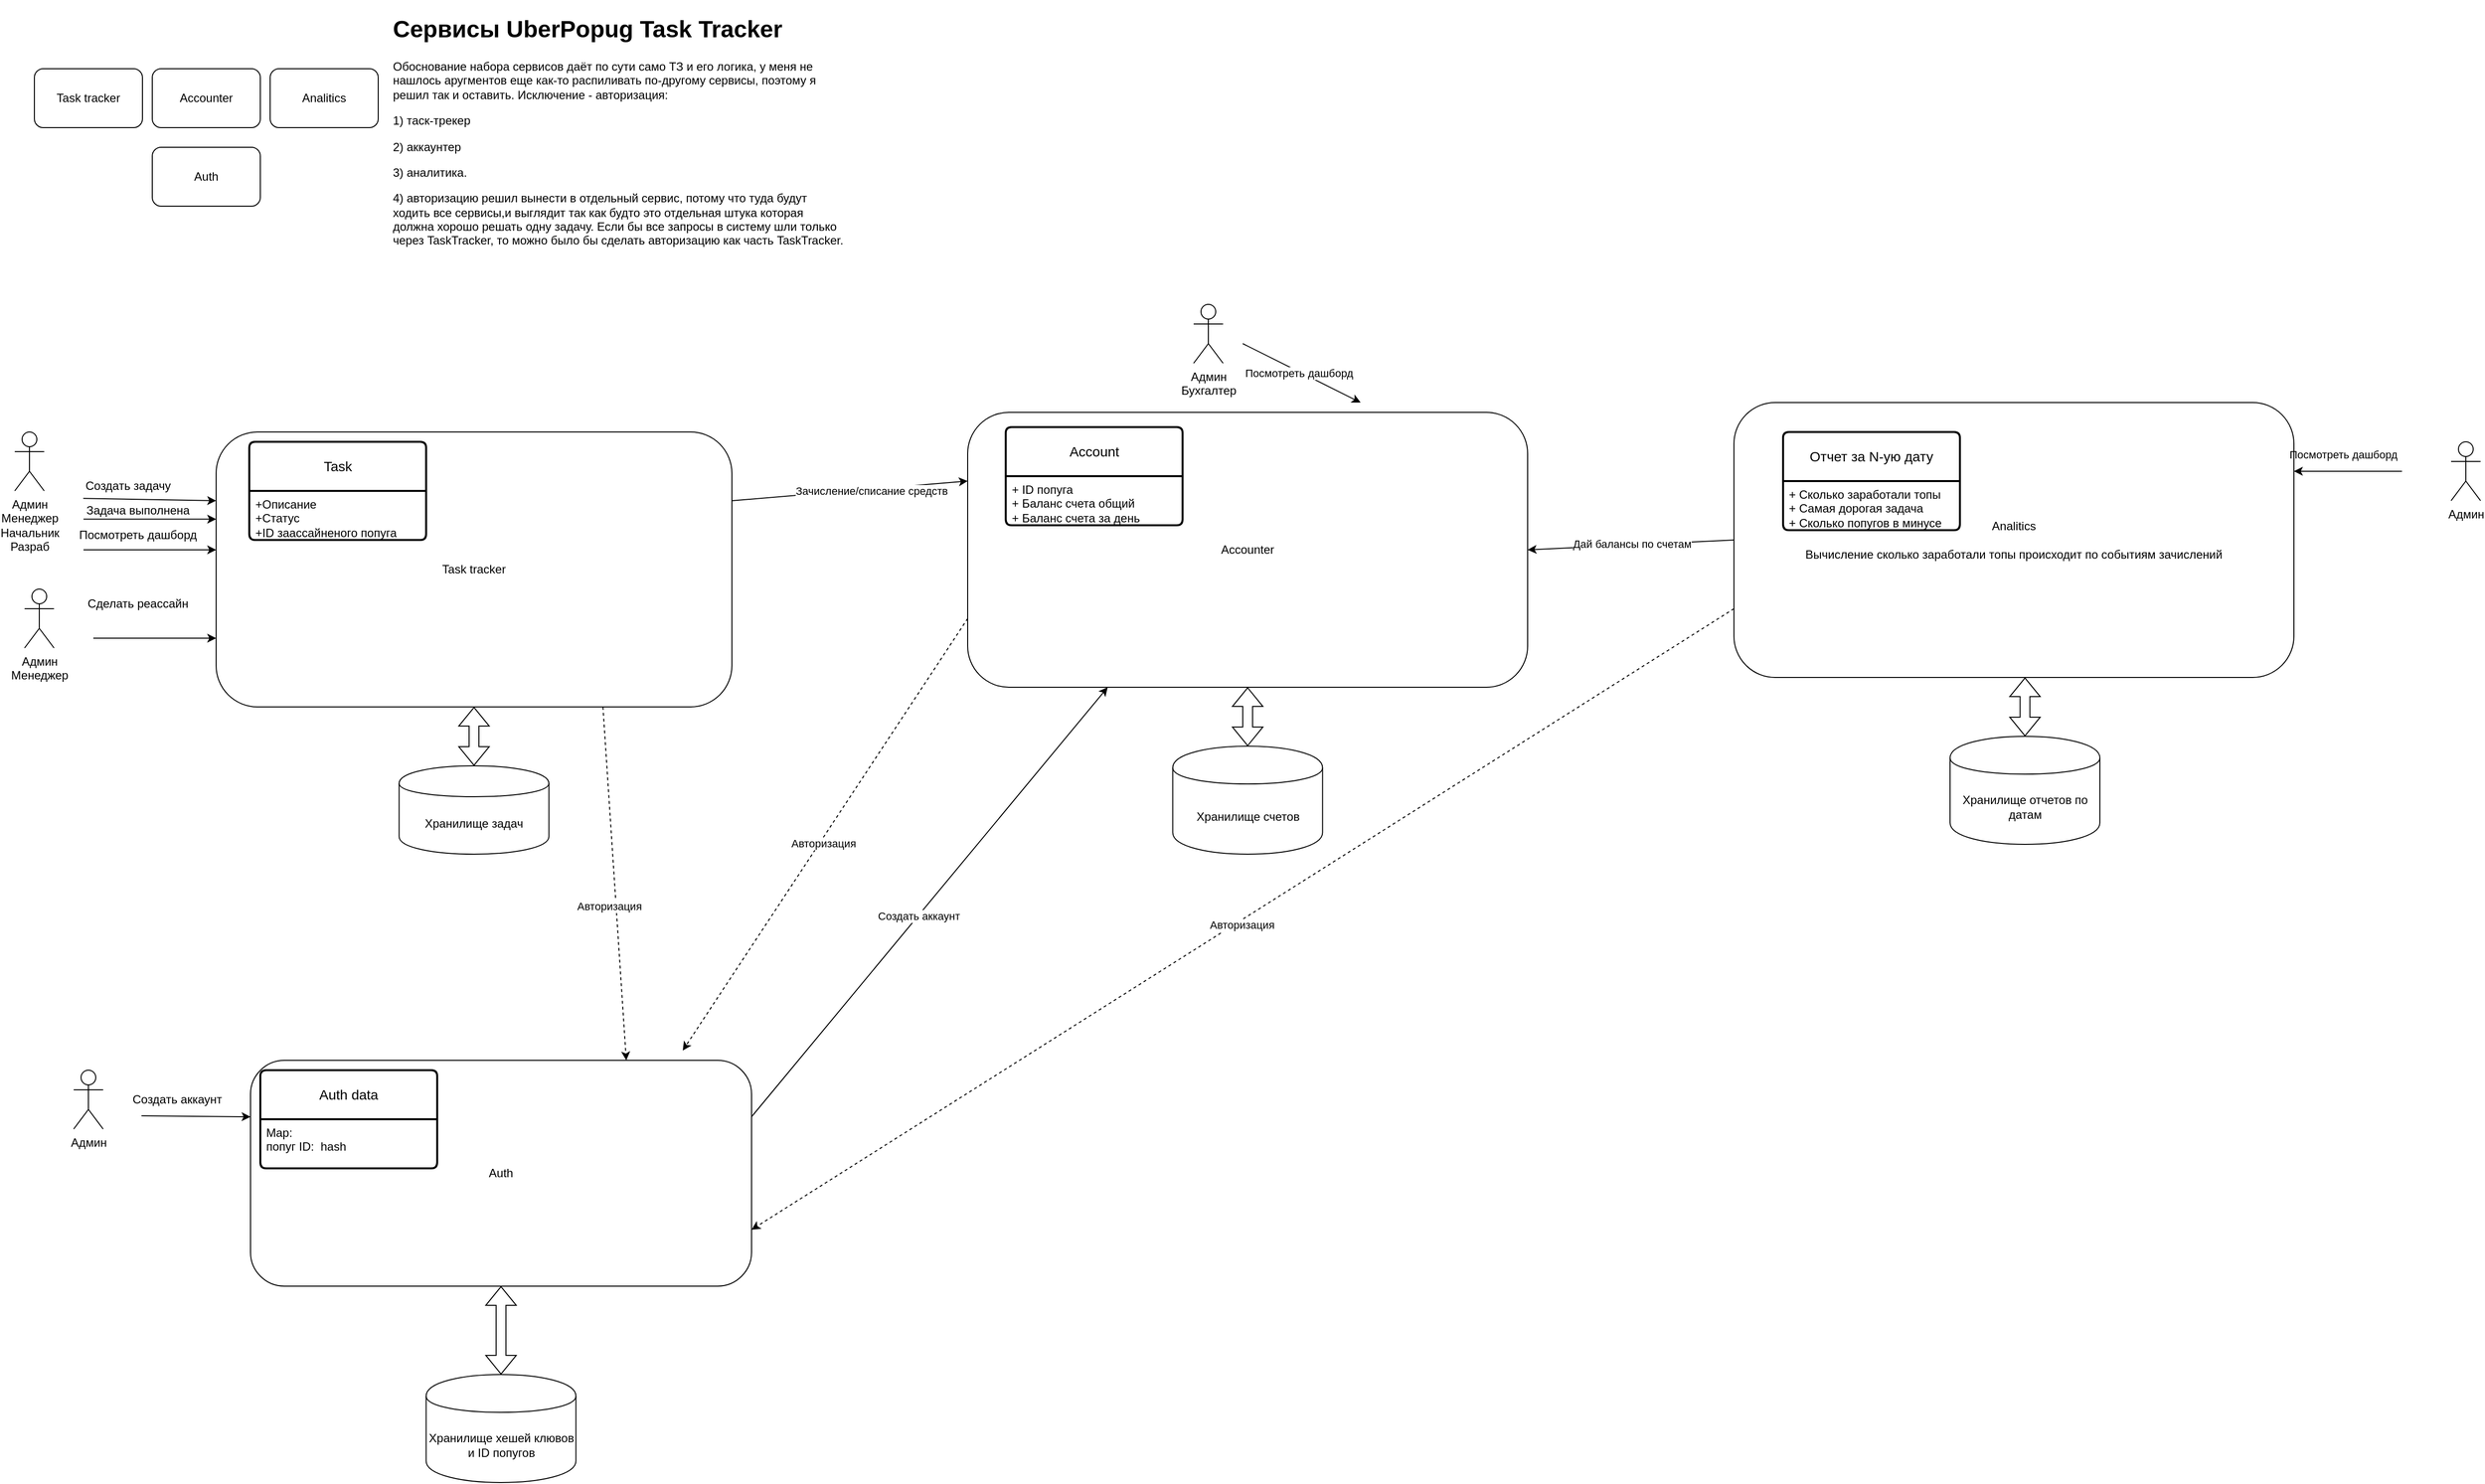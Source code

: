 <mxfile version="21.6.5" type="device">
  <diagram name="Page-1" id="UI03z8Lg2jb07q9TEsR_">
    <mxGraphModel dx="1350" dy="828" grid="1" gridSize="10" guides="1" tooltips="1" connect="1" arrows="1" fold="1" page="1" pageScale="1" pageWidth="850" pageHeight="1100" math="0" shadow="0">
      <root>
        <mxCell id="0" />
        <mxCell id="1" parent="0" />
        <mxCell id="pUyXkUnnda8Ql0HTjDDz-41" value="Accounter" style="rounded=1;whiteSpace=wrap;html=1;" vertex="1" parent="1">
          <mxGeometry x="1190" y="430" width="570" height="280" as="geometry" />
        </mxCell>
        <mxCell id="pUyXkUnnda8Ql0HTjDDz-2" value="&lt;h1&gt;Сервисы UberPopug Task Tracker&lt;/h1&gt;&lt;p&gt;Обоснование набора сервисов даёт по сути само ТЗ и его логика, у меня не нашлось аругментов еще как-то распиливать по-другому сервисы, поэтому я решил так и оставить. Исключение - авторизация:&lt;/p&gt;&lt;p&gt;1) таск-трекер&lt;/p&gt;&lt;p&gt;2) аккаунтер&lt;/p&gt;&lt;p&gt;3) аналитика.&amp;nbsp;&lt;/p&gt;&lt;p&gt;&lt;span style=&quot;background-color: initial;&quot;&gt;4) авторизацию решил вынести в отдельный сервис, потому что туда будут ходить все сервисы,&lt;/span&gt;&lt;span style=&quot;background-color: initial;&quot;&gt;и выглядит так как будто это отдельная штука которая должна хорошо решать одну задачу. Если бы все запросы в систему шли только через TaskTracker, то можно было бы сделать авторизацию как часть TaskTracker.&lt;/span&gt;&lt;/p&gt;" style="text;html=1;strokeColor=none;fillColor=none;spacing=5;spacingTop=-20;whiteSpace=wrap;overflow=hidden;rounded=0;" vertex="1" parent="1">
          <mxGeometry x="600" y="20" width="470" height="360" as="geometry" />
        </mxCell>
        <mxCell id="pUyXkUnnda8Ql0HTjDDz-66" style="rounded=0;orthogonalLoop=1;jettySize=auto;html=1;exitX=1;exitY=0.25;exitDx=0;exitDy=0;entryX=0;entryY=0.25;entryDx=0;entryDy=0;" edge="1" parent="1" source="pUyXkUnnda8Ql0HTjDDz-3" target="pUyXkUnnda8Ql0HTjDDz-41">
          <mxGeometry relative="1" as="geometry" />
        </mxCell>
        <mxCell id="pUyXkUnnda8Ql0HTjDDz-68" value="Зачисление/списание средств" style="edgeLabel;html=1;align=center;verticalAlign=middle;resizable=0;points=[];" vertex="1" connectable="0" parent="pUyXkUnnda8Ql0HTjDDz-66">
          <mxGeometry x="0.186" y="-2" relative="1" as="geometry">
            <mxPoint x="-1" as="offset" />
          </mxGeometry>
        </mxCell>
        <mxCell id="pUyXkUnnda8Ql0HTjDDz-72" style="rounded=0;orthogonalLoop=1;jettySize=auto;html=1;exitX=0.75;exitY=1;exitDx=0;exitDy=0;entryX=0.75;entryY=0;entryDx=0;entryDy=0;elbow=vertical;dashed=1;" edge="1" parent="1" source="pUyXkUnnda8Ql0HTjDDz-3" target="pUyXkUnnda8Ql0HTjDDz-6">
          <mxGeometry relative="1" as="geometry" />
        </mxCell>
        <mxCell id="pUyXkUnnda8Ql0HTjDDz-73" value="Авторизация" style="edgeLabel;html=1;align=center;verticalAlign=middle;resizable=0;points=[];" vertex="1" connectable="0" parent="pUyXkUnnda8Ql0HTjDDz-72">
          <mxGeometry x="0.116" y="-7" relative="1" as="geometry">
            <mxPoint y="1" as="offset" />
          </mxGeometry>
        </mxCell>
        <mxCell id="pUyXkUnnda8Ql0HTjDDz-3" value="Task tracker" style="rounded=1;whiteSpace=wrap;html=1;" vertex="1" parent="1">
          <mxGeometry x="425" y="450" width="525" height="280" as="geometry" />
        </mxCell>
        <mxCell id="pUyXkUnnda8Ql0HTjDDz-4" value="Accounter" style="rounded=1;whiteSpace=wrap;html=1;" vertex="1" parent="1">
          <mxGeometry x="360" y="80" width="110" height="60" as="geometry" />
        </mxCell>
        <mxCell id="pUyXkUnnda8Ql0HTjDDz-5" value="Analitics" style="rounded=1;whiteSpace=wrap;html=1;" vertex="1" parent="1">
          <mxGeometry x="480" y="80" width="110" height="60" as="geometry" />
        </mxCell>
        <mxCell id="pUyXkUnnda8Ql0HTjDDz-6" value="Auth" style="rounded=1;whiteSpace=wrap;html=1;" vertex="1" parent="1">
          <mxGeometry x="460" y="1090" width="510" height="230" as="geometry" />
        </mxCell>
        <mxCell id="pUyXkUnnda8Ql0HTjDDz-7" value="Админ&lt;br&gt;Менеджер&lt;br&gt;Начальник&lt;br&gt;Разраб" style="shape=umlActor;verticalLabelPosition=bottom;verticalAlign=top;html=1;outlineConnect=0;" vertex="1" parent="1">
          <mxGeometry x="220" y="450" width="30" height="60" as="geometry" />
        </mxCell>
        <mxCell id="pUyXkUnnda8Ql0HTjDDz-11" value="" style="endArrow=classic;html=1;rounded=0;entryX=0;entryY=0.25;entryDx=0;entryDy=0;exitX=0.075;exitY=0.087;exitDx=0;exitDy=0;exitPerimeter=0;" edge="1" parent="1" source="pUyXkUnnda8Ql0HTjDDz-47" target="pUyXkUnnda8Ql0HTjDDz-3">
          <mxGeometry width="50" height="50" relative="1" as="geometry">
            <mxPoint x="290" y="510" as="sourcePoint" />
            <mxPoint x="410" y="465" as="targetPoint" />
          </mxGeometry>
        </mxCell>
        <mxCell id="pUyXkUnnda8Ql0HTjDDz-12" value="Создать задачу" style="text;html=1;align=center;verticalAlign=middle;resizable=0;points=[];autosize=1;strokeColor=none;fillColor=none;" vertex="1" parent="1">
          <mxGeometry x="280" y="490" width="110" height="30" as="geometry" />
        </mxCell>
        <mxCell id="pUyXkUnnda8Ql0HTjDDz-16" value="" style="endArrow=classic;html=1;rounded=0;entryX=0;entryY=0.75;entryDx=0;entryDy=0;" edge="1" parent="1" target="pUyXkUnnda8Ql0HTjDDz-3">
          <mxGeometry width="50" height="50" relative="1" as="geometry">
            <mxPoint x="300" y="660" as="sourcePoint" />
            <mxPoint x="400" y="550" as="targetPoint" />
          </mxGeometry>
        </mxCell>
        <mxCell id="pUyXkUnnda8Ql0HTjDDz-17" value="Сделать реассайн" style="text;html=1;align=center;verticalAlign=middle;resizable=0;points=[];autosize=1;strokeColor=none;fillColor=none;" vertex="1" parent="1">
          <mxGeometry x="280" y="610" width="130" height="30" as="geometry" />
        </mxCell>
        <mxCell id="pUyXkUnnda8Ql0HTjDDz-18" value="Task" style="swimlane;childLayout=stackLayout;horizontal=1;startSize=50;horizontalStack=0;rounded=1;fontSize=14;fontStyle=0;strokeWidth=2;resizeParent=0;resizeLast=1;shadow=0;dashed=0;align=center;arcSize=4;whiteSpace=wrap;html=1;" vertex="1" parent="1">
          <mxGeometry x="458.75" y="460" width="180" height="100" as="geometry" />
        </mxCell>
        <mxCell id="pUyXkUnnda8Ql0HTjDDz-19" value="+Описание&lt;br&gt;+Статус&lt;br&gt;+ID заассайненого попуга" style="align=left;strokeColor=none;fillColor=none;spacingLeft=4;fontSize=12;verticalAlign=top;resizable=0;rotatable=0;part=1;html=1;" vertex="1" parent="pUyXkUnnda8Ql0HTjDDz-18">
          <mxGeometry y="50" width="180" height="50" as="geometry" />
        </mxCell>
        <mxCell id="pUyXkUnnda8Ql0HTjDDz-22" value="Хранилище задач" style="shape=cylinder;whiteSpace=wrap;html=1;boundedLbl=1;backgroundOutline=1;" vertex="1" parent="1">
          <mxGeometry x="611.25" y="790" width="152.5" height="90" as="geometry" />
        </mxCell>
        <mxCell id="pUyXkUnnda8Ql0HTjDDz-28" value="Админ&lt;br&gt;Менеджер" style="shape=umlActor;verticalLabelPosition=bottom;verticalAlign=top;html=1;outlineConnect=0;" vertex="1" parent="1">
          <mxGeometry x="230" y="610" width="30" height="60" as="geometry" />
        </mxCell>
        <mxCell id="pUyXkUnnda8Ql0HTjDDz-33" value="" style="shape=flexArrow;endArrow=classic;startArrow=classic;html=1;rounded=0;exitX=0.5;exitY=0;exitDx=0;exitDy=0;entryX=0.5;entryY=1;entryDx=0;entryDy=0;" edge="1" parent="1" source="pUyXkUnnda8Ql0HTjDDz-22" target="pUyXkUnnda8Ql0HTjDDz-3">
          <mxGeometry width="100" height="100" relative="1" as="geometry">
            <mxPoint x="686.97" y="790" as="sourcePoint" />
            <mxPoint x="740" y="750" as="targetPoint" />
          </mxGeometry>
        </mxCell>
        <mxCell id="pUyXkUnnda8Ql0HTjDDz-34" value="Админ" style="shape=umlActor;verticalLabelPosition=bottom;verticalAlign=top;html=1;outlineConnect=0;" vertex="1" parent="1">
          <mxGeometry x="280" y="1100" width="30" height="60" as="geometry" />
        </mxCell>
        <mxCell id="pUyXkUnnda8Ql0HTjDDz-35" value="" style="endArrow=classic;html=1;rounded=0;entryX=0;entryY=0.25;entryDx=0;entryDy=0;exitX=0.173;exitY=1.05;exitDx=0;exitDy=0;exitPerimeter=0;" edge="1" parent="1" source="pUyXkUnnda8Ql0HTjDDz-36" target="pUyXkUnnda8Ql0HTjDDz-6">
          <mxGeometry width="50" height="50" relative="1" as="geometry">
            <mxPoint x="340" y="1150" as="sourcePoint" />
            <mxPoint x="460" y="1149.33" as="targetPoint" />
          </mxGeometry>
        </mxCell>
        <mxCell id="pUyXkUnnda8Ql0HTjDDz-36" value="Создать аккаунт" style="text;html=1;align=center;verticalAlign=middle;resizable=0;points=[];autosize=1;strokeColor=none;fillColor=none;" vertex="1" parent="1">
          <mxGeometry x="330" y="1115" width="110" height="30" as="geometry" />
        </mxCell>
        <mxCell id="pUyXkUnnda8Ql0HTjDDz-37" value="Хранилище хешей клювов&lt;br&gt;и ID попугов" style="shape=cylinder;whiteSpace=wrap;html=1;boundedLbl=1;backgroundOutline=1;" vertex="1" parent="1">
          <mxGeometry x="638.75" y="1410" width="152.5" height="110" as="geometry" />
        </mxCell>
        <mxCell id="pUyXkUnnda8Ql0HTjDDz-38" value="" style="shape=flexArrow;endArrow=classic;startArrow=classic;html=1;rounded=0;exitX=0.5;exitY=0;exitDx=0;exitDy=0;entryX=0.5;entryY=1;entryDx=0;entryDy=0;" edge="1" parent="1" source="pUyXkUnnda8Ql0HTjDDz-37" target="pUyXkUnnda8Ql0HTjDDz-6">
          <mxGeometry width="100" height="100" relative="1" as="geometry">
            <mxPoint x="670.07" y="1300" as="sourcePoint" />
            <mxPoint x="700" y="1260" as="targetPoint" />
          </mxGeometry>
        </mxCell>
        <mxCell id="pUyXkUnnda8Ql0HTjDDz-39" value="Task tracker" style="rounded=1;whiteSpace=wrap;html=1;" vertex="1" parent="1">
          <mxGeometry x="240" y="80" width="110" height="60" as="geometry" />
        </mxCell>
        <mxCell id="pUyXkUnnda8Ql0HTjDDz-40" value="Auth" style="rounded=1;whiteSpace=wrap;html=1;" vertex="1" parent="1">
          <mxGeometry x="360" y="160" width="110" height="60" as="geometry" />
        </mxCell>
        <mxCell id="pUyXkUnnda8Ql0HTjDDz-42" value="Хранилище счетов" style="shape=cylinder;whiteSpace=wrap;html=1;boundedLbl=1;backgroundOutline=1;" vertex="1" parent="1">
          <mxGeometry x="1398.75" y="770" width="152.5" height="110" as="geometry" />
        </mxCell>
        <mxCell id="pUyXkUnnda8Ql0HTjDDz-43" value="" style="shape=flexArrow;endArrow=classic;startArrow=classic;html=1;rounded=0;exitX=0.5;exitY=0;exitDx=0;exitDy=0;entryX=0.5;entryY=1;entryDx=0;entryDy=0;" edge="1" parent="1" source="pUyXkUnnda8Ql0HTjDDz-42" target="pUyXkUnnda8Ql0HTjDDz-41">
          <mxGeometry width="100" height="100" relative="1" as="geometry">
            <mxPoint x="1500" y="790" as="sourcePoint" />
            <mxPoint x="1410" y="770" as="targetPoint" />
          </mxGeometry>
        </mxCell>
        <mxCell id="pUyXkUnnda8Ql0HTjDDz-44" value="Auth data" style="swimlane;childLayout=stackLayout;horizontal=1;startSize=50;horizontalStack=0;rounded=1;fontSize=14;fontStyle=0;strokeWidth=2;resizeParent=0;resizeLast=1;shadow=0;dashed=0;align=center;arcSize=4;whiteSpace=wrap;html=1;" vertex="1" parent="1">
          <mxGeometry x="470" y="1100" width="180" height="100" as="geometry" />
        </mxCell>
        <mxCell id="pUyXkUnnda8Ql0HTjDDz-45" value="Map:&lt;br&gt;попуг ID:&amp;nbsp; hash" style="align=left;strokeColor=none;fillColor=none;spacingLeft=4;fontSize=12;verticalAlign=top;resizable=0;rotatable=0;part=1;html=1;" vertex="1" parent="pUyXkUnnda8Ql0HTjDDz-44">
          <mxGeometry y="50" width="180" height="50" as="geometry" />
        </mxCell>
        <mxCell id="pUyXkUnnda8Ql0HTjDDz-46" value="" style="endArrow=classic;html=1;rounded=0;entryX=0;entryY=0.25;entryDx=0;entryDy=0;" edge="1" parent="1">
          <mxGeometry width="50" height="50" relative="1" as="geometry">
            <mxPoint x="290" y="538.75" as="sourcePoint" />
            <mxPoint x="425" y="538.75" as="targetPoint" />
          </mxGeometry>
        </mxCell>
        <mxCell id="pUyXkUnnda8Ql0HTjDDz-47" value="Задача выполнена" style="text;html=1;align=center;verticalAlign=middle;resizable=0;points=[];autosize=1;strokeColor=none;fillColor=none;" vertex="1" parent="1">
          <mxGeometry x="280" y="515" width="130" height="30" as="geometry" />
        </mxCell>
        <mxCell id="pUyXkUnnda8Ql0HTjDDz-49" value="" style="endArrow=classic;html=1;rounded=0;entryX=0;entryY=0.25;entryDx=0;entryDy=0;" edge="1" parent="1">
          <mxGeometry width="50" height="50" relative="1" as="geometry">
            <mxPoint x="290" y="570" as="sourcePoint" />
            <mxPoint x="425" y="570" as="targetPoint" />
          </mxGeometry>
        </mxCell>
        <mxCell id="pUyXkUnnda8Ql0HTjDDz-50" value="Посмотреть дашборд" style="text;html=1;align=center;verticalAlign=middle;resizable=0;points=[];autosize=1;strokeColor=none;fillColor=none;" vertex="1" parent="1">
          <mxGeometry x="275" y="540" width="140" height="30" as="geometry" />
        </mxCell>
        <mxCell id="pUyXkUnnda8Ql0HTjDDz-54" value="Account" style="swimlane;childLayout=stackLayout;horizontal=1;startSize=50;horizontalStack=0;rounded=1;fontSize=14;fontStyle=0;strokeWidth=2;resizeParent=0;resizeLast=1;shadow=0;dashed=0;align=center;arcSize=4;whiteSpace=wrap;html=1;" vertex="1" parent="1">
          <mxGeometry x="1228.75" y="445" width="180" height="100" as="geometry" />
        </mxCell>
        <mxCell id="pUyXkUnnda8Ql0HTjDDz-55" value="+ ID попуга&lt;br&gt;+ Баланс счета общий&lt;br&gt;+ Баланс счета за день" style="align=left;strokeColor=none;fillColor=none;spacingLeft=4;fontSize=12;verticalAlign=top;resizable=0;rotatable=0;part=1;html=1;" vertex="1" parent="pUyXkUnnda8Ql0HTjDDz-54">
          <mxGeometry y="50" width="180" height="50" as="geometry" />
        </mxCell>
        <mxCell id="pUyXkUnnda8Ql0HTjDDz-79" style="shape=connector;rounded=0;orthogonalLoop=1;jettySize=auto;html=1;exitX=0;exitY=0.75;exitDx=0;exitDy=0;entryX=1;entryY=0.75;entryDx=0;entryDy=0;labelBackgroundColor=default;strokeColor=default;fontFamily=Helvetica;fontSize=11;fontColor=default;endArrow=classic;dashed=1;" edge="1" parent="1" source="pUyXkUnnda8Ql0HTjDDz-56" target="pUyXkUnnda8Ql0HTjDDz-6">
          <mxGeometry relative="1" as="geometry" />
        </mxCell>
        <mxCell id="pUyXkUnnda8Ql0HTjDDz-80" value="Авторизация" style="edgeLabel;html=1;align=center;verticalAlign=middle;resizable=0;points=[];fontSize=11;fontFamily=Helvetica;fontColor=default;" vertex="1" connectable="0" parent="pUyXkUnnda8Ql0HTjDDz-79">
          <mxGeometry x="0.005" y="5" relative="1" as="geometry">
            <mxPoint x="-1" as="offset" />
          </mxGeometry>
        </mxCell>
        <mxCell id="pUyXkUnnda8Ql0HTjDDz-98" style="edgeStyle=none;shape=connector;rounded=0;orthogonalLoop=1;jettySize=auto;html=1;exitX=0;exitY=0.5;exitDx=0;exitDy=0;entryX=1;entryY=0.5;entryDx=0;entryDy=0;labelBackgroundColor=default;strokeColor=default;fontFamily=Helvetica;fontSize=11;fontColor=default;endArrow=classic;" edge="1" parent="1" source="pUyXkUnnda8Ql0HTjDDz-56" target="pUyXkUnnda8Ql0HTjDDz-41">
          <mxGeometry relative="1" as="geometry" />
        </mxCell>
        <mxCell id="pUyXkUnnda8Ql0HTjDDz-99" value="Дай балансы по счетам" style="edgeLabel;html=1;align=center;verticalAlign=middle;resizable=0;points=[];fontSize=11;fontFamily=Helvetica;fontColor=default;" vertex="1" connectable="0" parent="pUyXkUnnda8Ql0HTjDDz-98">
          <mxGeometry x="-0.011" y="-1" relative="1" as="geometry">
            <mxPoint as="offset" />
          </mxGeometry>
        </mxCell>
        <mxCell id="pUyXkUnnda8Ql0HTjDDz-56" value="Analitics&lt;br&gt;&lt;br&gt;Вычисление сколько заработали топы происходит по событиям зачислений" style="rounded=1;whiteSpace=wrap;html=1;" vertex="1" parent="1">
          <mxGeometry x="1970" y="420" width="570" height="280" as="geometry" />
        </mxCell>
        <mxCell id="pUyXkUnnda8Ql0HTjDDz-57" value="Хранилище отчетов по датам" style="shape=cylinder;whiteSpace=wrap;html=1;boundedLbl=1;backgroundOutline=1;" vertex="1" parent="1">
          <mxGeometry x="2190" y="760" width="152.5" height="110" as="geometry" />
        </mxCell>
        <mxCell id="pUyXkUnnda8Ql0HTjDDz-58" value="" style="shape=flexArrow;endArrow=classic;startArrow=classic;html=1;rounded=0;exitX=0.5;exitY=0;exitDx=0;exitDy=0;entryX=0.5;entryY=1;entryDx=0;entryDy=0;" edge="1" source="pUyXkUnnda8Ql0HTjDDz-57" parent="1">
          <mxGeometry width="100" height="100" relative="1" as="geometry">
            <mxPoint x="2291.25" y="780" as="sourcePoint" />
            <mxPoint x="2266.25" y="700" as="targetPoint" />
          </mxGeometry>
        </mxCell>
        <mxCell id="pUyXkUnnda8Ql0HTjDDz-60" value="" style="endArrow=classic;html=1;rounded=0;exitX=1;exitY=0.25;exitDx=0;exitDy=0;entryX=0.25;entryY=1;entryDx=0;entryDy=0;" edge="1" parent="1" source="pUyXkUnnda8Ql0HTjDDz-6" target="pUyXkUnnda8Ql0HTjDDz-41">
          <mxGeometry width="50" height="50" relative="1" as="geometry">
            <mxPoint x="1330" y="970" as="sourcePoint" />
            <mxPoint x="1380" y="920" as="targetPoint" />
          </mxGeometry>
        </mxCell>
        <mxCell id="pUyXkUnnda8Ql0HTjDDz-61" value="Создать аккаунт" style="edgeLabel;html=1;align=center;verticalAlign=middle;resizable=0;points=[];" vertex="1" connectable="0" parent="pUyXkUnnda8Ql0HTjDDz-60">
          <mxGeometry x="-0.065" relative="1" as="geometry">
            <mxPoint as="offset" />
          </mxGeometry>
        </mxCell>
        <mxCell id="pUyXkUnnda8Ql0HTjDDz-77" value="" style="endArrow=classic;html=1;rounded=0;labelBackgroundColor=default;strokeColor=default;fontFamily=Helvetica;fontSize=11;fontColor=default;shape=connector;curved=1;exitX=0;exitY=0.75;exitDx=0;exitDy=0;dashed=1;" edge="1" parent="1" source="pUyXkUnnda8Ql0HTjDDz-41">
          <mxGeometry width="50" height="50" relative="1" as="geometry">
            <mxPoint x="1170" y="920" as="sourcePoint" />
            <mxPoint x="900" y="1080" as="targetPoint" />
          </mxGeometry>
        </mxCell>
        <mxCell id="pUyXkUnnda8Ql0HTjDDz-78" value="Авторизация" style="edgeLabel;html=1;align=center;verticalAlign=middle;resizable=0;points=[];fontSize=11;fontFamily=Helvetica;fontColor=default;" vertex="1" connectable="0" parent="pUyXkUnnda8Ql0HTjDDz-77">
          <mxGeometry x="0.034" y="3" relative="1" as="geometry">
            <mxPoint as="offset" />
          </mxGeometry>
        </mxCell>
        <mxCell id="pUyXkUnnda8Ql0HTjDDz-81" value="Админ" style="shape=umlActor;verticalLabelPosition=bottom;verticalAlign=top;html=1;outlineConnect=0;" vertex="1" parent="1">
          <mxGeometry x="2700" y="460" width="30" height="60" as="geometry" />
        </mxCell>
        <mxCell id="pUyXkUnnda8Ql0HTjDDz-82" value="" style="endArrow=classic;html=1;rounded=0;labelBackgroundColor=default;strokeColor=default;fontFamily=Helvetica;fontSize=11;fontColor=default;shape=connector;entryX=1;entryY=0.25;entryDx=0;entryDy=0;" edge="1" parent="1" target="pUyXkUnnda8Ql0HTjDDz-56">
          <mxGeometry width="50" height="50" relative="1" as="geometry">
            <mxPoint x="2650" y="490" as="sourcePoint" />
            <mxPoint x="1880" y="890" as="targetPoint" />
          </mxGeometry>
        </mxCell>
        <mxCell id="pUyXkUnnda8Ql0HTjDDz-83" value="Посмотреть дашборд" style="text;html=1;align=center;verticalAlign=middle;resizable=0;points=[];autosize=1;strokeColor=none;fillColor=none;fontSize=11;fontFamily=Helvetica;fontColor=default;" vertex="1" parent="1">
          <mxGeometry x="2525" y="458" width="130" height="30" as="geometry" />
        </mxCell>
        <mxCell id="pUyXkUnnda8Ql0HTjDDz-84" value="Админ&lt;br&gt;Бухгалтер" style="shape=umlActor;verticalLabelPosition=bottom;verticalAlign=top;html=1;outlineConnect=0;" vertex="1" parent="1">
          <mxGeometry x="1420" y="320" width="30" height="60" as="geometry" />
        </mxCell>
        <mxCell id="pUyXkUnnda8Ql0HTjDDz-85" value="" style="endArrow=classic;html=1;rounded=0;labelBackgroundColor=default;strokeColor=default;fontFamily=Helvetica;fontSize=11;fontColor=default;shape=connector;" edge="1" parent="1">
          <mxGeometry width="50" height="50" relative="1" as="geometry">
            <mxPoint x="1470" y="360" as="sourcePoint" />
            <mxPoint x="1590" y="420" as="targetPoint" />
          </mxGeometry>
        </mxCell>
        <mxCell id="pUyXkUnnda8Ql0HTjDDz-86" value="Посмотреть дашборд" style="edgeLabel;html=1;align=center;verticalAlign=middle;resizable=0;points=[];fontSize=11;fontFamily=Helvetica;fontColor=default;" vertex="1" connectable="0" parent="pUyXkUnnda8Ql0HTjDDz-85">
          <mxGeometry x="-0.046" y="-2" relative="1" as="geometry">
            <mxPoint y="-1" as="offset" />
          </mxGeometry>
        </mxCell>
        <mxCell id="pUyXkUnnda8Ql0HTjDDz-87" value="Отчет за N-ую дату" style="swimlane;childLayout=stackLayout;horizontal=1;startSize=50;horizontalStack=0;rounded=1;fontSize=14;fontStyle=0;strokeWidth=2;resizeParent=0;resizeLast=1;shadow=0;dashed=0;align=center;arcSize=4;whiteSpace=wrap;html=1;" vertex="1" parent="1">
          <mxGeometry x="2020" y="450" width="180" height="100" as="geometry" />
        </mxCell>
        <mxCell id="pUyXkUnnda8Ql0HTjDDz-88" value="+ Сколько заработали топы&lt;br&gt;+ Самая дорогая задача&lt;br&gt;+ Сколько попугов в минусе" style="align=left;strokeColor=none;fillColor=none;spacingLeft=4;fontSize=12;verticalAlign=top;resizable=0;rotatable=0;part=1;html=1;" vertex="1" parent="pUyXkUnnda8Ql0HTjDDz-87">
          <mxGeometry y="50" width="180" height="50" as="geometry" />
        </mxCell>
      </root>
    </mxGraphModel>
  </diagram>
</mxfile>
